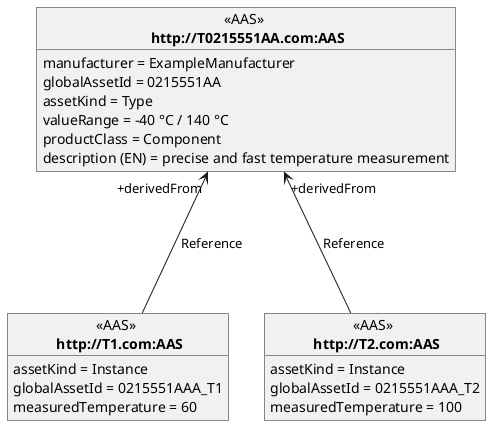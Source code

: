 @startuml


object "<<AAS>> \n **http://T0215551AA.com:AAS**" as AAS0 {
  manufacturer = ExampleManufacturer
  globalAssetId = 0215551AA
  assetKind = Type
  valueRange = -40 °C / 140 °C
  productClass = Component
  description (EN) = precise and fast temperature measurement
}

object "<<AAS>> \n **http://T1.com:AAS**" as AAS1 {
  assetKind = Instance
  globalAssetId = 0215551AAA_T1
  measuredTemperature = 60
}

object "<<AAS>> \n **http://T2.com:AAS**" as AAS2 {
  assetKind = Instance
  globalAssetId = 0215551AAA_T2
  measuredTemperature = 100
}

AAS0 "+derivedFrom" <--- AAS1 :Reference
AAS0 "+derivedFrom" <--- AAS2 :Reference

@enduml

